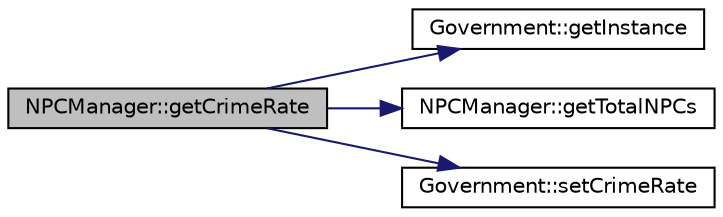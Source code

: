 digraph "NPCManager::getCrimeRate"
{
 // LATEX_PDF_SIZE
  edge [fontname="Helvetica",fontsize="10",labelfontname="Helvetica",labelfontsize="10"];
  node [fontname="Helvetica",fontsize="10",shape=record];
  rankdir="LR";
  Node1 [label="NPCManager::getCrimeRate",height=0.2,width=0.4,color="black", fillcolor="grey75", style="filled", fontcolor="black",tooltip="Updates and retrieves the crime rate based on NPC counts."];
  Node1 -> Node2 [color="midnightblue",fontsize="10",style="solid",fontname="Helvetica"];
  Node2 [label="Government::getInstance",height=0.2,width=0.4,color="black", fillcolor="white", style="filled",URL="$classGovernment.html#a18e3da6a1d6cae38f6eea1d50fe77288",tooltip="Retrieves the singleton instance of the Government class."];
  Node1 -> Node3 [color="midnightblue",fontsize="10",style="solid",fontname="Helvetica"];
  Node3 [label="NPCManager::getTotalNPCs",height=0.2,width=0.4,color="black", fillcolor="white", style="filled",URL="$classNPCManager.html#a40647dd39fc3e38634f97bb1e93cd282",tooltip="Gets the total number of NPCs across all states."];
  Node1 -> Node4 [color="midnightblue",fontsize="10",style="solid",fontname="Helvetica"];
  Node4 [label="Government::setCrimeRate",height=0.2,width=0.4,color="black", fillcolor="white", style="filled",URL="$classGovernment.html#a17eebb288e9dfeba9aefea2a134dc85d",tooltip="Sets the crime rate."];
}
